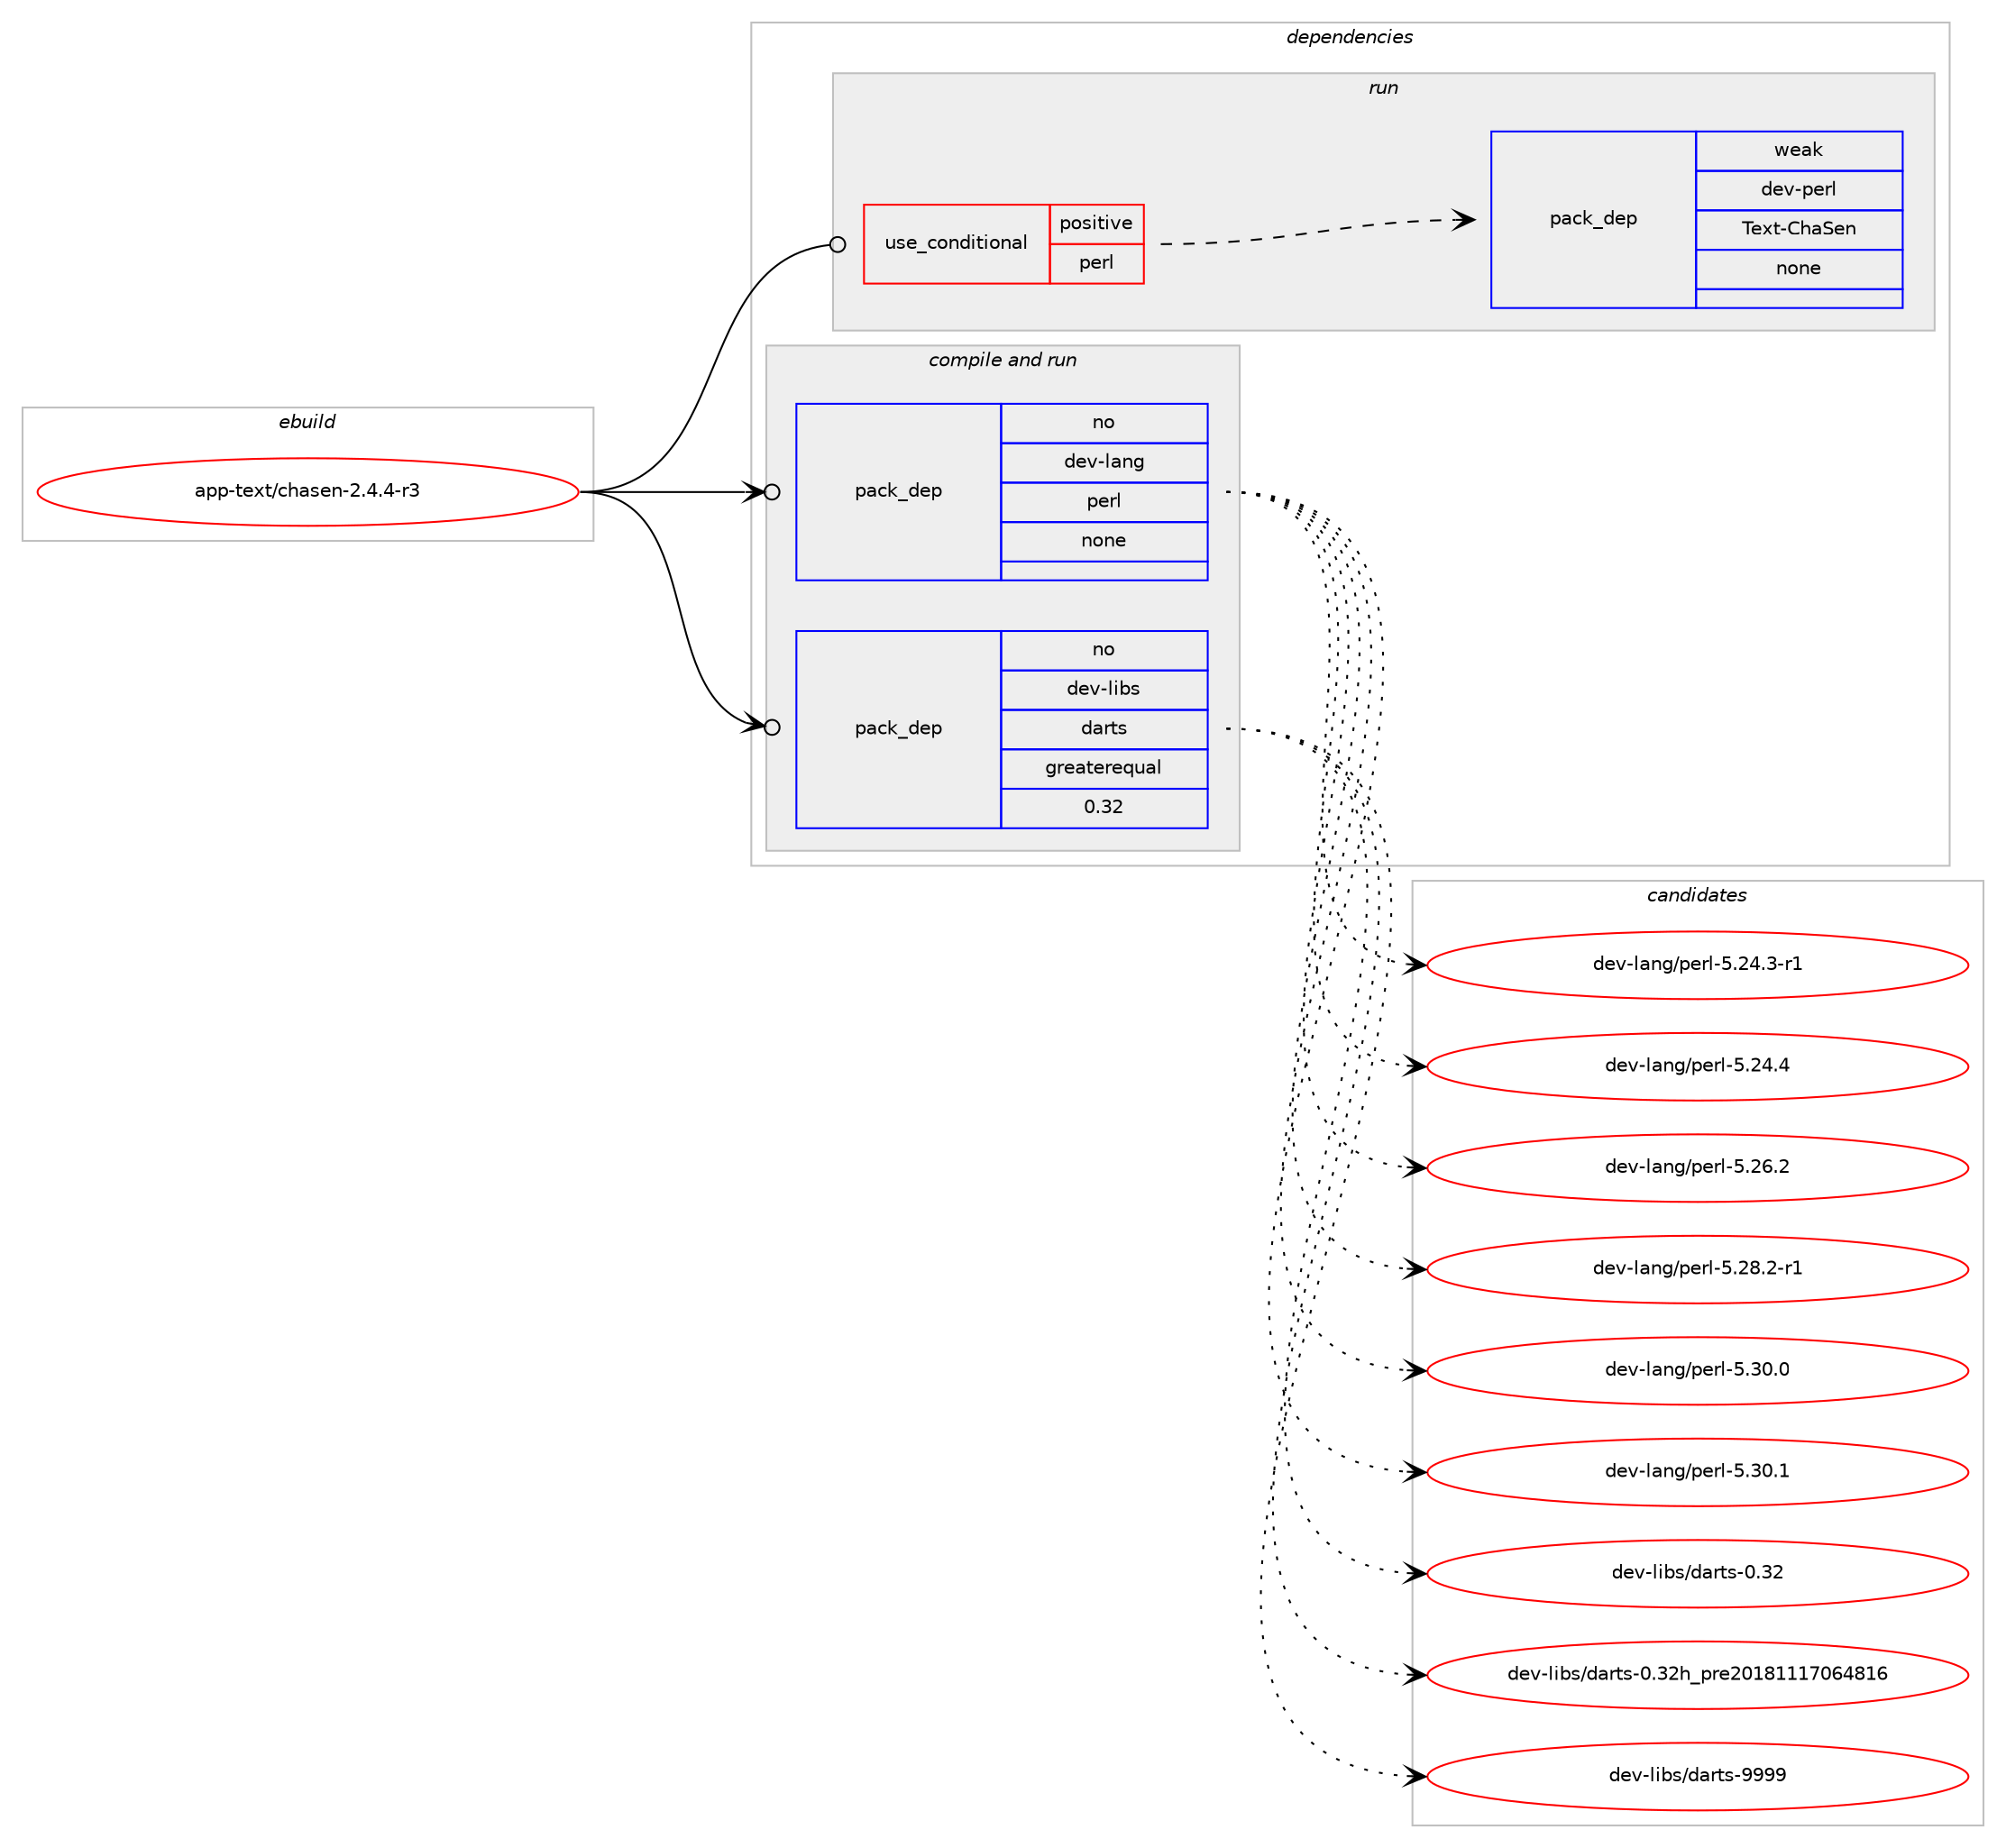 digraph prolog {

# *************
# Graph options
# *************

newrank=true;
concentrate=true;
compound=true;
graph [rankdir=LR,fontname=Helvetica,fontsize=10,ranksep=1.5];#, ranksep=2.5, nodesep=0.2];
edge  [arrowhead=vee];
node  [fontname=Helvetica,fontsize=10];

# **********
# The ebuild
# **********

subgraph cluster_leftcol {
color=gray;
rank=same;
label=<<i>ebuild</i>>;
id [label="app-text/chasen-2.4.4-r3", color=red, width=4, href="../app-text/chasen-2.4.4-r3.svg"];
}

# ****************
# The dependencies
# ****************

subgraph cluster_midcol {
color=gray;
label=<<i>dependencies</i>>;
subgraph cluster_compile {
fillcolor="#eeeeee";
style=filled;
label=<<i>compile</i>>;
}
subgraph cluster_compileandrun {
fillcolor="#eeeeee";
style=filled;
label=<<i>compile and run</i>>;
subgraph pack377605 {
dependency508003 [label=<<TABLE BORDER="0" CELLBORDER="1" CELLSPACING="0" CELLPADDING="4" WIDTH="220"><TR><TD ROWSPAN="6" CELLPADDING="30">pack_dep</TD></TR><TR><TD WIDTH="110">no</TD></TR><TR><TD>dev-lang</TD></TR><TR><TD>perl</TD></TR><TR><TD>none</TD></TR><TR><TD></TD></TR></TABLE>>, shape=none, color=blue];
}
id:e -> dependency508003:w [weight=20,style="solid",arrowhead="odotvee"];
subgraph pack377606 {
dependency508004 [label=<<TABLE BORDER="0" CELLBORDER="1" CELLSPACING="0" CELLPADDING="4" WIDTH="220"><TR><TD ROWSPAN="6" CELLPADDING="30">pack_dep</TD></TR><TR><TD WIDTH="110">no</TD></TR><TR><TD>dev-libs</TD></TR><TR><TD>darts</TD></TR><TR><TD>greaterequal</TD></TR><TR><TD>0.32</TD></TR></TABLE>>, shape=none, color=blue];
}
id:e -> dependency508004:w [weight=20,style="solid",arrowhead="odotvee"];
}
subgraph cluster_run {
fillcolor="#eeeeee";
style=filled;
label=<<i>run</i>>;
subgraph cond121218 {
dependency508005 [label=<<TABLE BORDER="0" CELLBORDER="1" CELLSPACING="0" CELLPADDING="4"><TR><TD ROWSPAN="3" CELLPADDING="10">use_conditional</TD></TR><TR><TD>positive</TD></TR><TR><TD>perl</TD></TR></TABLE>>, shape=none, color=red];
subgraph pack377607 {
dependency508006 [label=<<TABLE BORDER="0" CELLBORDER="1" CELLSPACING="0" CELLPADDING="4" WIDTH="220"><TR><TD ROWSPAN="6" CELLPADDING="30">pack_dep</TD></TR><TR><TD WIDTH="110">weak</TD></TR><TR><TD>dev-perl</TD></TR><TR><TD>Text-ChaSen</TD></TR><TR><TD>none</TD></TR><TR><TD></TD></TR></TABLE>>, shape=none, color=blue];
}
dependency508005:e -> dependency508006:w [weight=20,style="dashed",arrowhead="vee"];
}
id:e -> dependency508005:w [weight=20,style="solid",arrowhead="odot"];
}
}

# **************
# The candidates
# **************

subgraph cluster_choices {
rank=same;
color=gray;
label=<<i>candidates</i>>;

subgraph choice377605 {
color=black;
nodesep=1;
choice100101118451089711010347112101114108455346505246514511449 [label="dev-lang/perl-5.24.3-r1", color=red, width=4,href="../dev-lang/perl-5.24.3-r1.svg"];
choice10010111845108971101034711210111410845534650524652 [label="dev-lang/perl-5.24.4", color=red, width=4,href="../dev-lang/perl-5.24.4.svg"];
choice10010111845108971101034711210111410845534650544650 [label="dev-lang/perl-5.26.2", color=red, width=4,href="../dev-lang/perl-5.26.2.svg"];
choice100101118451089711010347112101114108455346505646504511449 [label="dev-lang/perl-5.28.2-r1", color=red, width=4,href="../dev-lang/perl-5.28.2-r1.svg"];
choice10010111845108971101034711210111410845534651484648 [label="dev-lang/perl-5.30.0", color=red, width=4,href="../dev-lang/perl-5.30.0.svg"];
choice10010111845108971101034711210111410845534651484649 [label="dev-lang/perl-5.30.1", color=red, width=4,href="../dev-lang/perl-5.30.1.svg"];
dependency508003:e -> choice100101118451089711010347112101114108455346505246514511449:w [style=dotted,weight="100"];
dependency508003:e -> choice10010111845108971101034711210111410845534650524652:w [style=dotted,weight="100"];
dependency508003:e -> choice10010111845108971101034711210111410845534650544650:w [style=dotted,weight="100"];
dependency508003:e -> choice100101118451089711010347112101114108455346505646504511449:w [style=dotted,weight="100"];
dependency508003:e -> choice10010111845108971101034711210111410845534651484648:w [style=dotted,weight="100"];
dependency508003:e -> choice10010111845108971101034711210111410845534651484649:w [style=dotted,weight="100"];
}
subgraph choice377606 {
color=black;
nodesep=1;
choice100101118451081059811547100971141161154548465150 [label="dev-libs/darts-0.32", color=red, width=4,href="../dev-libs/darts-0.32.svg"];
choice100101118451081059811547100971141161154548465150104951121141015048495649494955485452564954 [label="dev-libs/darts-0.32h_pre20181117064816", color=red, width=4,href="../dev-libs/darts-0.32h_pre20181117064816.svg"];
choice100101118451081059811547100971141161154557575757 [label="dev-libs/darts-9999", color=red, width=4,href="../dev-libs/darts-9999.svg"];
dependency508004:e -> choice100101118451081059811547100971141161154548465150:w [style=dotted,weight="100"];
dependency508004:e -> choice100101118451081059811547100971141161154548465150104951121141015048495649494955485452564954:w [style=dotted,weight="100"];
dependency508004:e -> choice100101118451081059811547100971141161154557575757:w [style=dotted,weight="100"];
}
subgraph choice377607 {
color=black;
nodesep=1;
}
}

}
